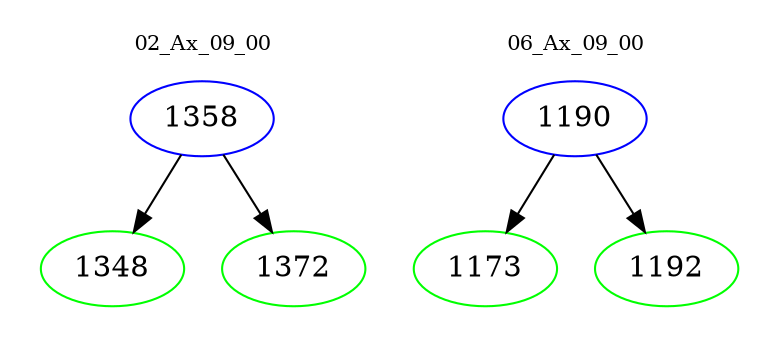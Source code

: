 digraph{
subgraph cluster_0 {
color = white
label = "02_Ax_09_00";
fontsize=10;
T0_1358 [label="1358", color="blue"]
T0_1358 -> T0_1348 [color="black"]
T0_1348 [label="1348", color="green"]
T0_1358 -> T0_1372 [color="black"]
T0_1372 [label="1372", color="green"]
}
subgraph cluster_1 {
color = white
label = "06_Ax_09_00";
fontsize=10;
T1_1190 [label="1190", color="blue"]
T1_1190 -> T1_1173 [color="black"]
T1_1173 [label="1173", color="green"]
T1_1190 -> T1_1192 [color="black"]
T1_1192 [label="1192", color="green"]
}
}
